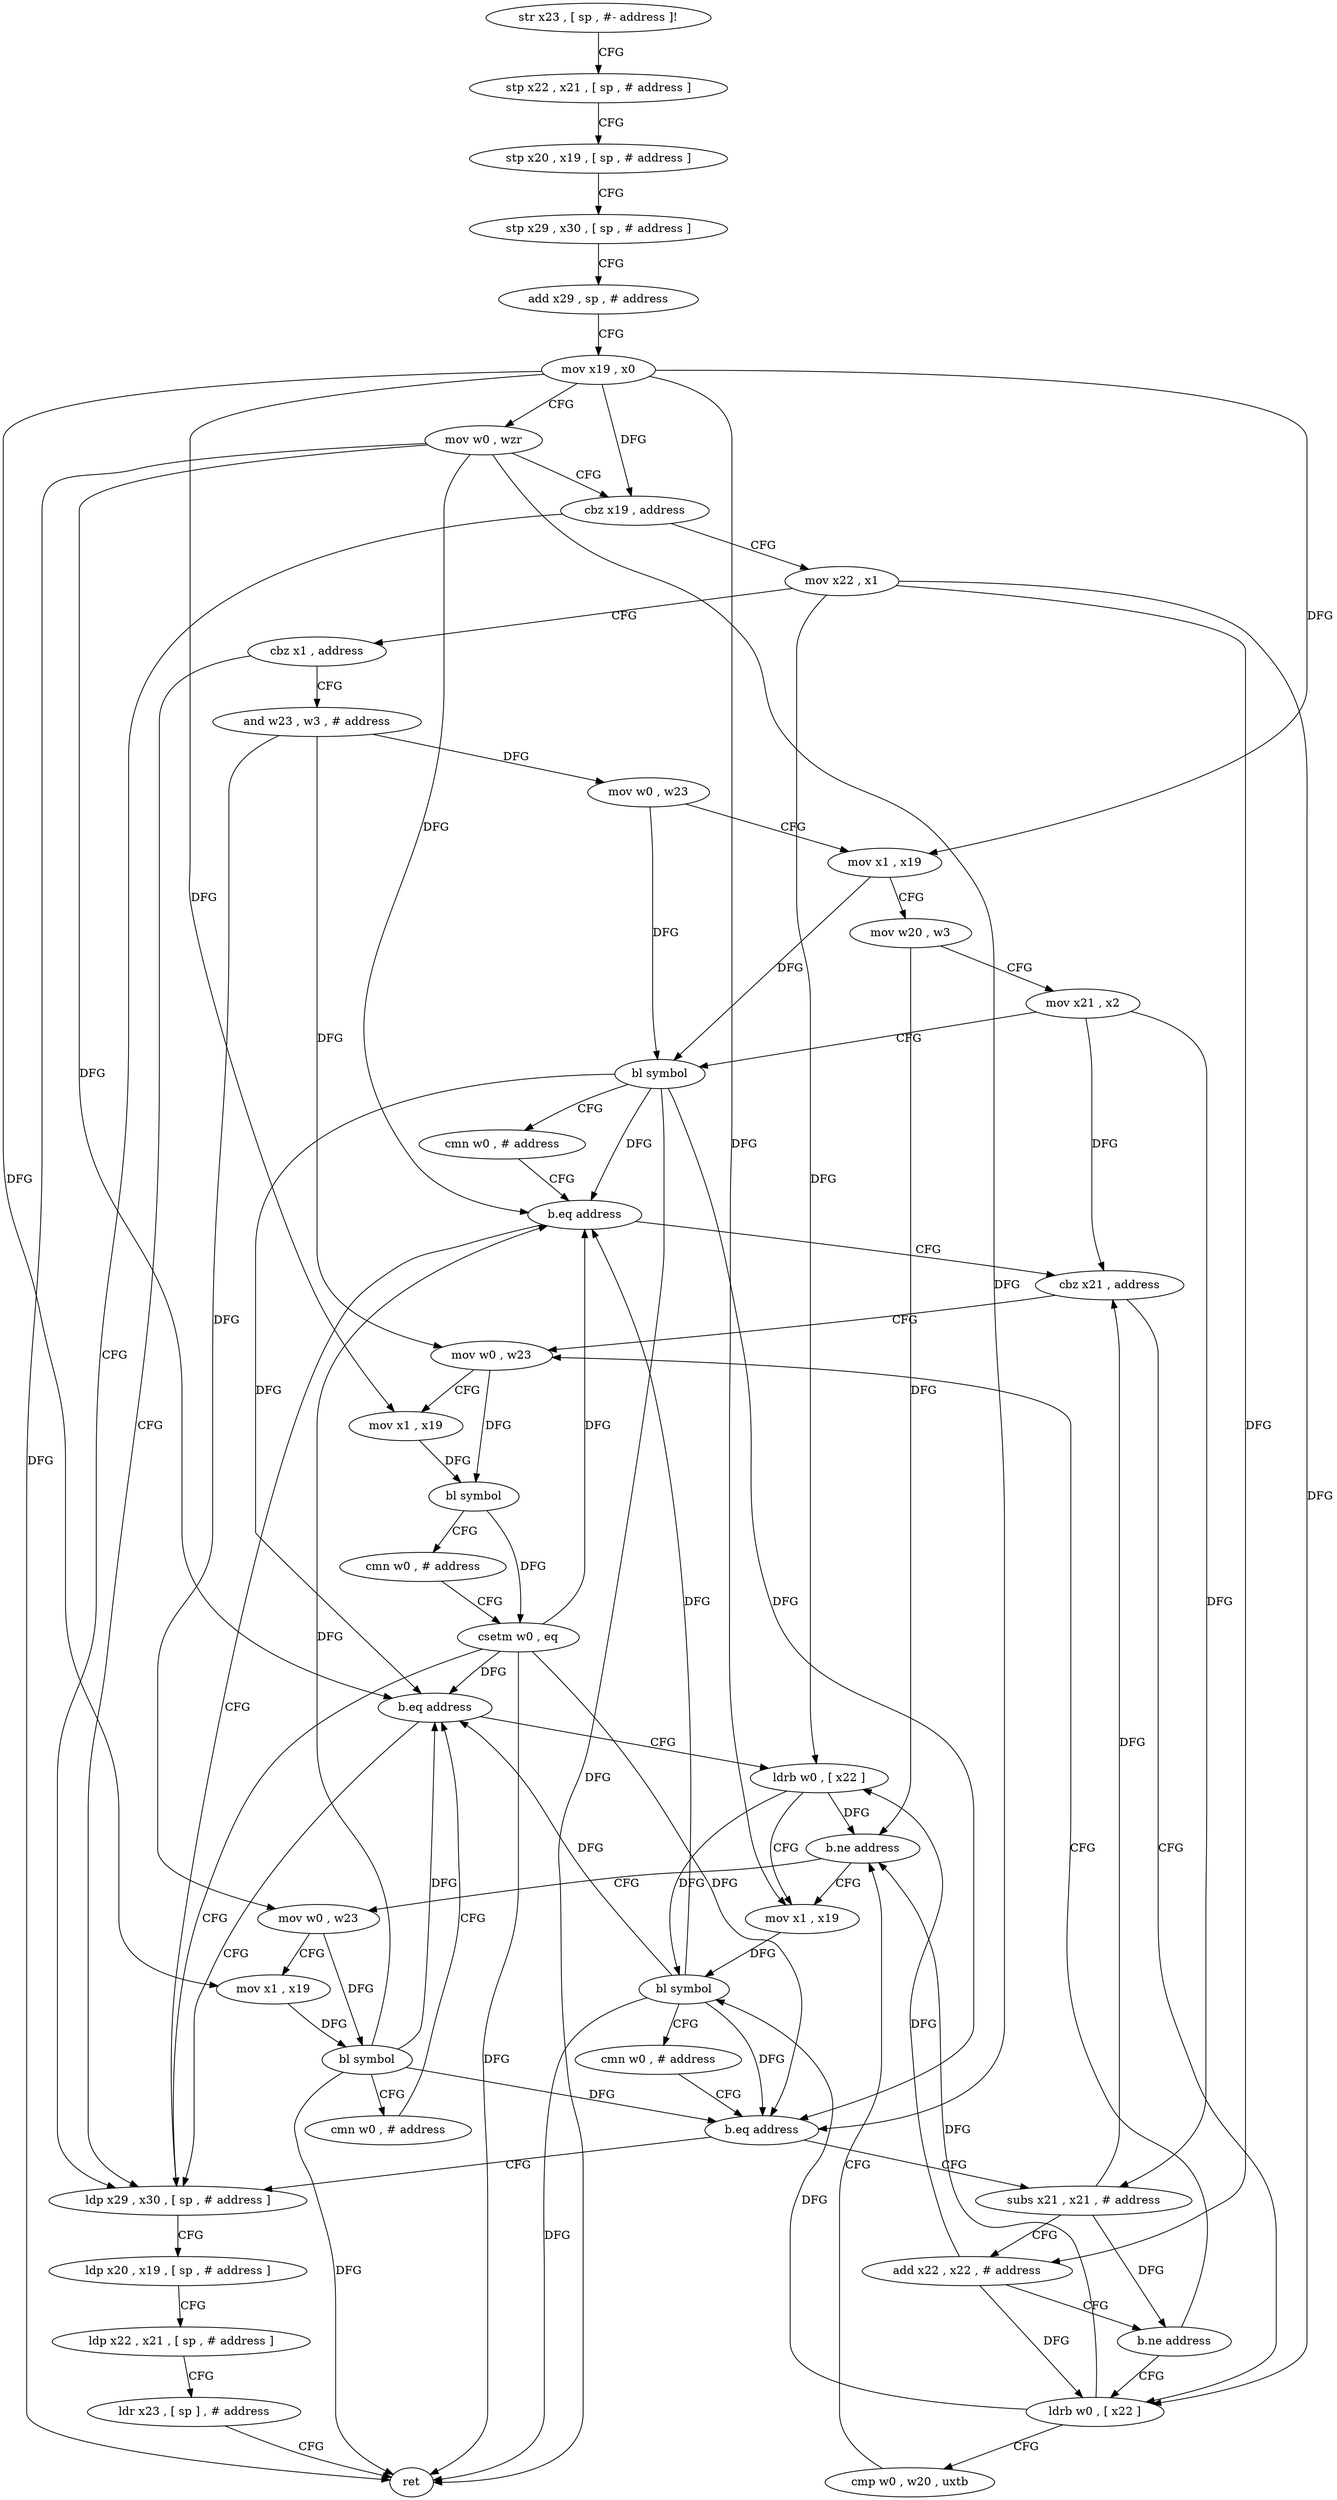 digraph "func" {
"4300272" [label = "str x23 , [ sp , #- address ]!" ]
"4300276" [label = "stp x22 , x21 , [ sp , # address ]" ]
"4300280" [label = "stp x20 , x19 , [ sp , # address ]" ]
"4300284" [label = "stp x29 , x30 , [ sp , # address ]" ]
"4300288" [label = "add x29 , sp , # address" ]
"4300292" [label = "mov x19 , x0" ]
"4300296" [label = "mov w0 , wzr" ]
"4300300" [label = "cbz x19 , address" ]
"4300432" [label = "ldp x29 , x30 , [ sp , # address ]" ]
"4300304" [label = "mov x22 , x1" ]
"4300436" [label = "ldp x20 , x19 , [ sp , # address ]" ]
"4300440" [label = "ldp x22 , x21 , [ sp , # address ]" ]
"4300444" [label = "ldr x23 , [ sp ] , # address" ]
"4300448" [label = "ret" ]
"4300308" [label = "cbz x1 , address" ]
"4300312" [label = "and w23 , w3 , # address" ]
"4300316" [label = "mov w0 , w23" ]
"4300320" [label = "mov x1 , x19" ]
"4300324" [label = "mov w20 , w3" ]
"4300328" [label = "mov x21 , x2" ]
"4300332" [label = "bl symbol" ]
"4300336" [label = "cmn w0 , # address" ]
"4300340" [label = "b.eq address" ]
"4300344" [label = "cbz x21 , address" ]
"4300412" [label = "mov w0 , w23" ]
"4300348" [label = "ldrb w0 , [ x22 ]" ]
"4300416" [label = "mov x1 , x19" ]
"4300420" [label = "bl symbol" ]
"4300424" [label = "cmn w0 , # address" ]
"4300428" [label = "csetm w0 , eq" ]
"4300352" [label = "cmp w0 , w20 , uxtb" ]
"4300356" [label = "b.ne address" ]
"4300384" [label = "mov x1 , x19" ]
"4300360" [label = "mov w0 , w23" ]
"4300388" [label = "bl symbol" ]
"4300392" [label = "cmn w0 , # address" ]
"4300396" [label = "b.eq address" ]
"4300400" [label = "subs x21 , x21 , # address" ]
"4300364" [label = "mov x1 , x19" ]
"4300368" [label = "bl symbol" ]
"4300372" [label = "cmn w0 , # address" ]
"4300376" [label = "b.eq address" ]
"4300380" [label = "ldrb w0 , [ x22 ]" ]
"4300404" [label = "add x22 , x22 , # address" ]
"4300408" [label = "b.ne address" ]
"4300272" -> "4300276" [ label = "CFG" ]
"4300276" -> "4300280" [ label = "CFG" ]
"4300280" -> "4300284" [ label = "CFG" ]
"4300284" -> "4300288" [ label = "CFG" ]
"4300288" -> "4300292" [ label = "CFG" ]
"4300292" -> "4300296" [ label = "CFG" ]
"4300292" -> "4300300" [ label = "DFG" ]
"4300292" -> "4300320" [ label = "DFG" ]
"4300292" -> "4300416" [ label = "DFG" ]
"4300292" -> "4300384" [ label = "DFG" ]
"4300292" -> "4300364" [ label = "DFG" ]
"4300296" -> "4300300" [ label = "CFG" ]
"4300296" -> "4300448" [ label = "DFG" ]
"4300296" -> "4300340" [ label = "DFG" ]
"4300296" -> "4300396" [ label = "DFG" ]
"4300296" -> "4300376" [ label = "DFG" ]
"4300300" -> "4300432" [ label = "CFG" ]
"4300300" -> "4300304" [ label = "CFG" ]
"4300432" -> "4300436" [ label = "CFG" ]
"4300304" -> "4300308" [ label = "CFG" ]
"4300304" -> "4300348" [ label = "DFG" ]
"4300304" -> "4300404" [ label = "DFG" ]
"4300304" -> "4300380" [ label = "DFG" ]
"4300436" -> "4300440" [ label = "CFG" ]
"4300440" -> "4300444" [ label = "CFG" ]
"4300444" -> "4300448" [ label = "CFG" ]
"4300308" -> "4300432" [ label = "CFG" ]
"4300308" -> "4300312" [ label = "CFG" ]
"4300312" -> "4300316" [ label = "DFG" ]
"4300312" -> "4300412" [ label = "DFG" ]
"4300312" -> "4300360" [ label = "DFG" ]
"4300316" -> "4300320" [ label = "CFG" ]
"4300316" -> "4300332" [ label = "DFG" ]
"4300320" -> "4300324" [ label = "CFG" ]
"4300320" -> "4300332" [ label = "DFG" ]
"4300324" -> "4300328" [ label = "CFG" ]
"4300324" -> "4300356" [ label = "DFG" ]
"4300328" -> "4300332" [ label = "CFG" ]
"4300328" -> "4300344" [ label = "DFG" ]
"4300328" -> "4300400" [ label = "DFG" ]
"4300332" -> "4300336" [ label = "CFG" ]
"4300332" -> "4300448" [ label = "DFG" ]
"4300332" -> "4300340" [ label = "DFG" ]
"4300332" -> "4300396" [ label = "DFG" ]
"4300332" -> "4300376" [ label = "DFG" ]
"4300336" -> "4300340" [ label = "CFG" ]
"4300340" -> "4300432" [ label = "CFG" ]
"4300340" -> "4300344" [ label = "CFG" ]
"4300344" -> "4300412" [ label = "CFG" ]
"4300344" -> "4300348" [ label = "CFG" ]
"4300412" -> "4300416" [ label = "CFG" ]
"4300412" -> "4300420" [ label = "DFG" ]
"4300348" -> "4300352" [ label = "CFG" ]
"4300348" -> "4300356" [ label = "DFG" ]
"4300348" -> "4300388" [ label = "DFG" ]
"4300416" -> "4300420" [ label = "DFG" ]
"4300420" -> "4300424" [ label = "CFG" ]
"4300420" -> "4300428" [ label = "DFG" ]
"4300424" -> "4300428" [ label = "CFG" ]
"4300428" -> "4300432" [ label = "CFG" ]
"4300428" -> "4300340" [ label = "DFG" ]
"4300428" -> "4300448" [ label = "DFG" ]
"4300428" -> "4300396" [ label = "DFG" ]
"4300428" -> "4300376" [ label = "DFG" ]
"4300352" -> "4300356" [ label = "CFG" ]
"4300356" -> "4300384" [ label = "CFG" ]
"4300356" -> "4300360" [ label = "CFG" ]
"4300384" -> "4300388" [ label = "DFG" ]
"4300360" -> "4300364" [ label = "CFG" ]
"4300360" -> "4300368" [ label = "DFG" ]
"4300388" -> "4300392" [ label = "CFG" ]
"4300388" -> "4300340" [ label = "DFG" ]
"4300388" -> "4300448" [ label = "DFG" ]
"4300388" -> "4300396" [ label = "DFG" ]
"4300388" -> "4300376" [ label = "DFG" ]
"4300392" -> "4300396" [ label = "CFG" ]
"4300396" -> "4300432" [ label = "CFG" ]
"4300396" -> "4300400" [ label = "CFG" ]
"4300400" -> "4300404" [ label = "CFG" ]
"4300400" -> "4300344" [ label = "DFG" ]
"4300400" -> "4300408" [ label = "DFG" ]
"4300364" -> "4300368" [ label = "DFG" ]
"4300368" -> "4300372" [ label = "CFG" ]
"4300368" -> "4300340" [ label = "DFG" ]
"4300368" -> "4300396" [ label = "DFG" ]
"4300368" -> "4300448" [ label = "DFG" ]
"4300368" -> "4300376" [ label = "DFG" ]
"4300372" -> "4300376" [ label = "CFG" ]
"4300376" -> "4300432" [ label = "CFG" ]
"4300376" -> "4300380" [ label = "CFG" ]
"4300380" -> "4300384" [ label = "CFG" ]
"4300380" -> "4300356" [ label = "DFG" ]
"4300380" -> "4300388" [ label = "DFG" ]
"4300404" -> "4300408" [ label = "CFG" ]
"4300404" -> "4300348" [ label = "DFG" ]
"4300404" -> "4300380" [ label = "DFG" ]
"4300408" -> "4300348" [ label = "CFG" ]
"4300408" -> "4300412" [ label = "CFG" ]
}
